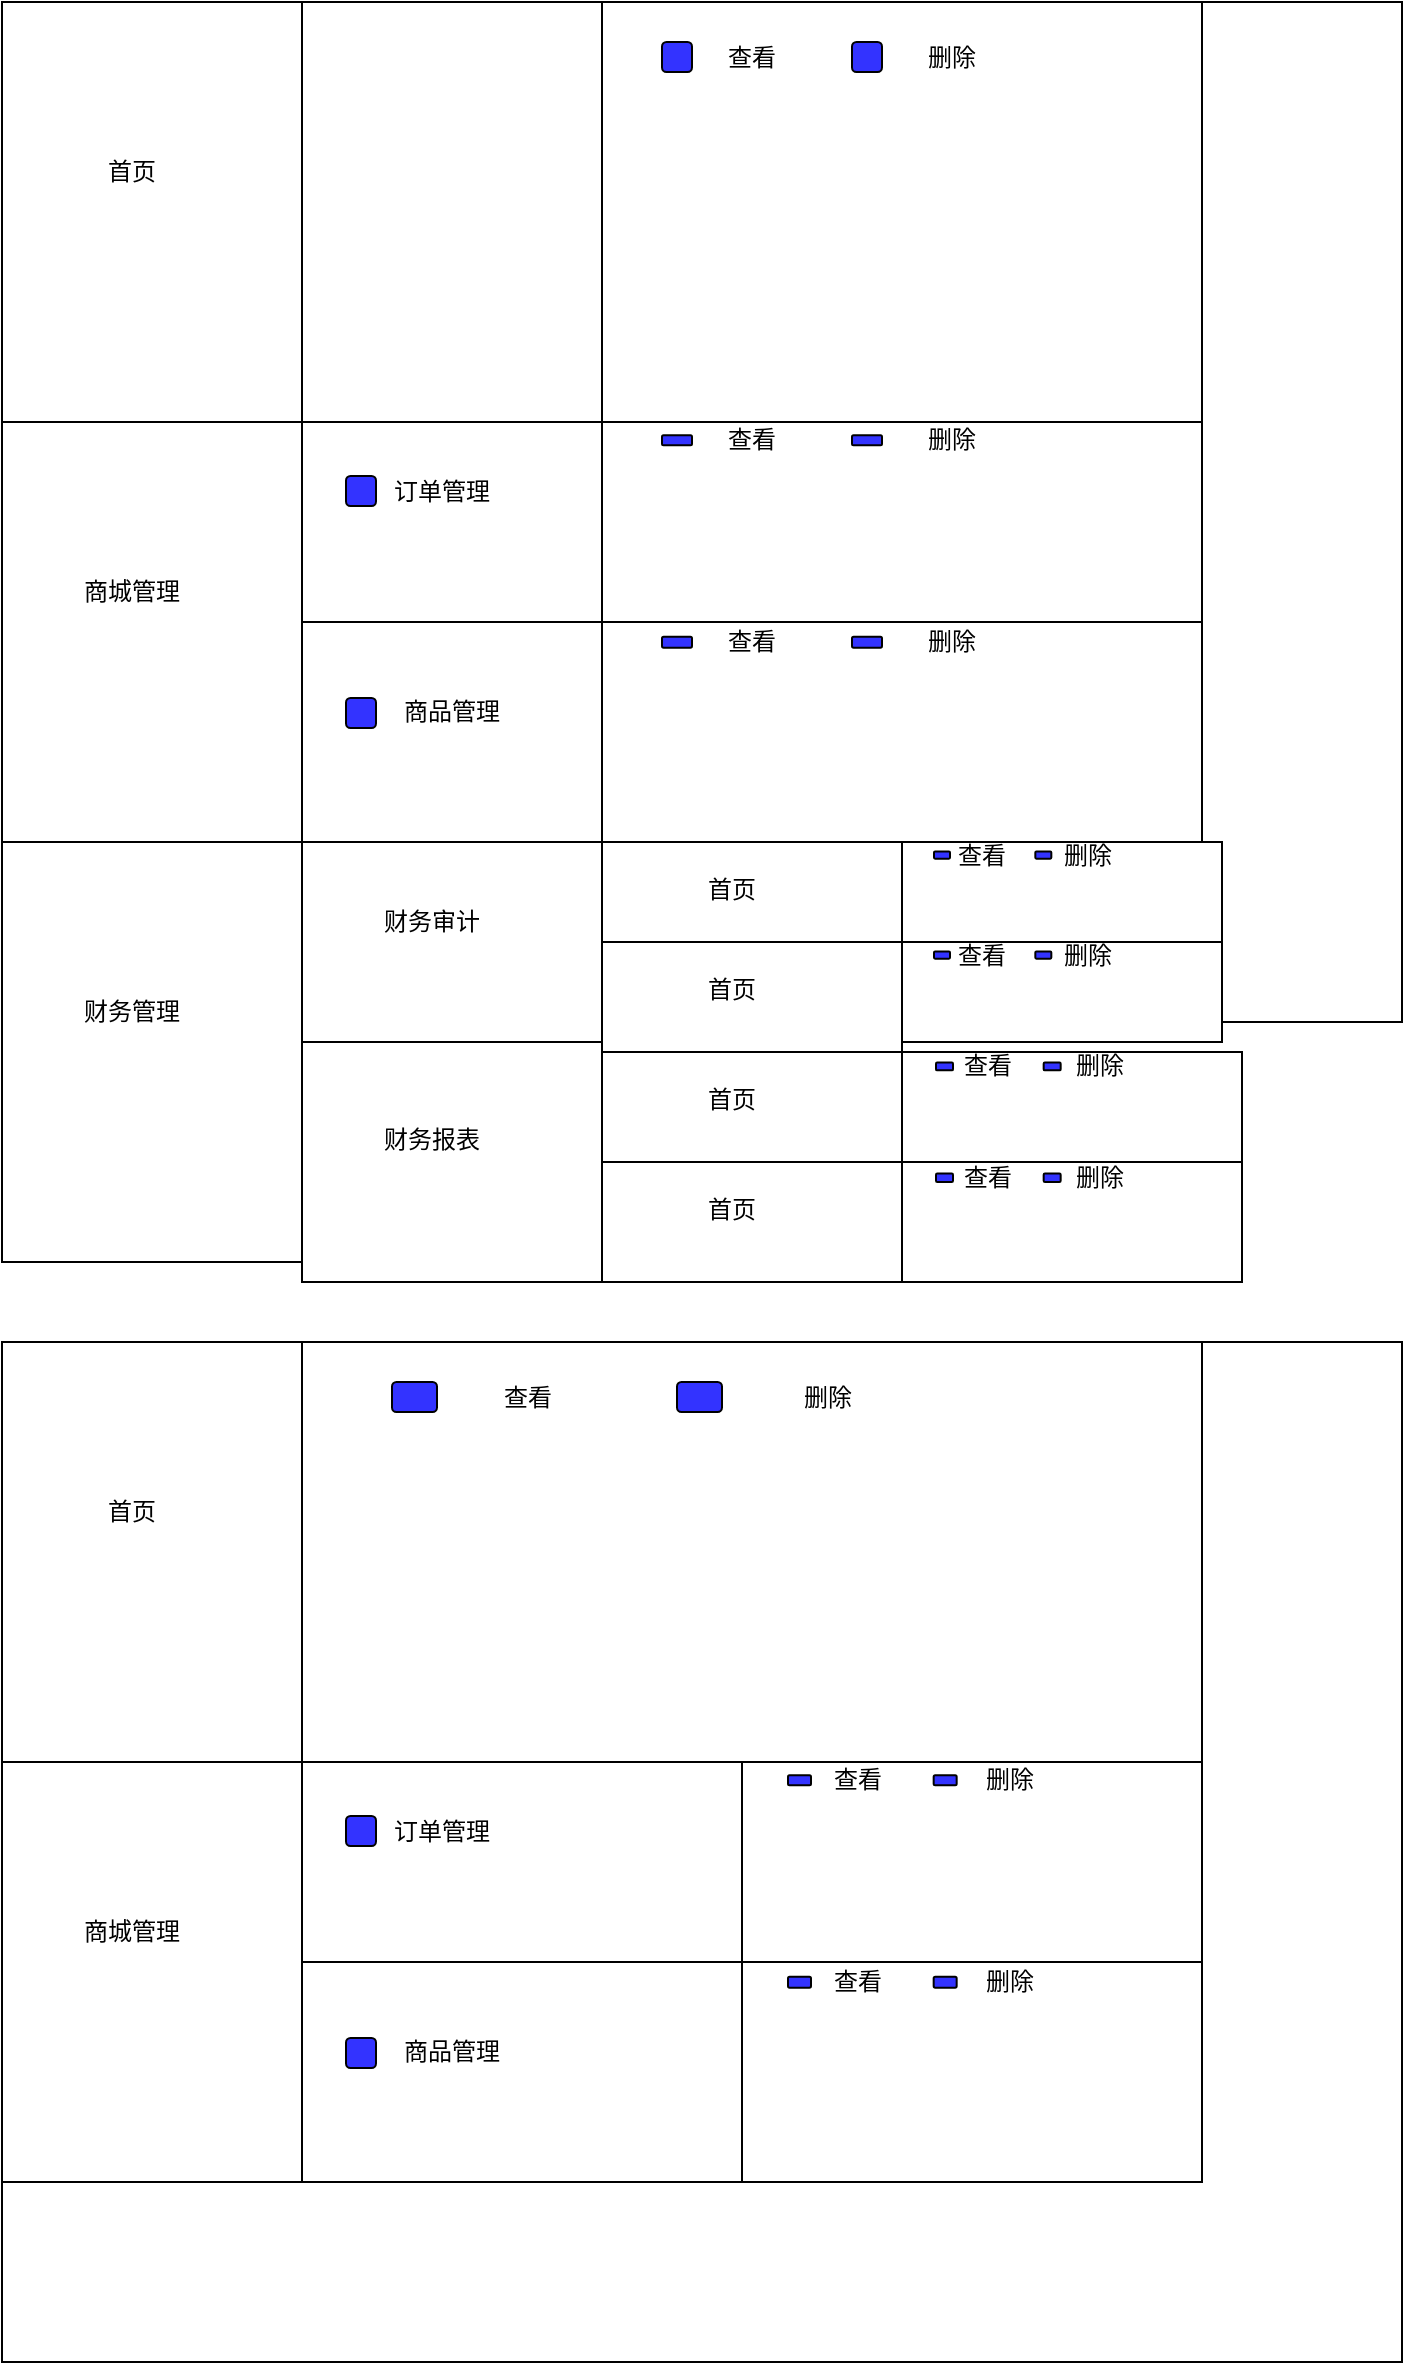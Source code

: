 <mxfile>
    <diagram id="FC6OlUbM-UkpVk9BHUgn" name="第 1 页">
        <mxGraphModel dx="1086" dy="787" grid="1" gridSize="10" guides="1" tooltips="1" connect="1" arrows="1" fold="1" page="1" pageScale="1" pageWidth="827" pageHeight="1169" math="0" shadow="0">
            <root>
                <mxCell id="0"/>
                <mxCell id="1" parent="0"/>
                <mxCell id="7" value="" style="rounded=0;whiteSpace=wrap;html=1;" parent="1" vertex="1">
                    <mxGeometry x="10" y="30" width="700" height="510" as="geometry"/>
                </mxCell>
                <mxCell id="74" value="" style="group" vertex="1" connectable="0" parent="1">
                    <mxGeometry x="310" y="30" width="300" height="210" as="geometry"/>
                </mxCell>
                <mxCell id="75" value="" style="rounded=0;whiteSpace=wrap;html=1;" vertex="1" parent="74">
                    <mxGeometry width="300" height="210" as="geometry"/>
                </mxCell>
                <mxCell id="76" value="" style="group" vertex="1" connectable="0" parent="74">
                    <mxGeometry x="30" y="20" width="175" height="15" as="geometry"/>
                </mxCell>
                <mxCell id="77" value="删除" style="text;html=1;align=center;verticalAlign=middle;whiteSpace=wrap;rounded=0;movable=1;resizable=1;rotatable=1;deletable=1;editable=1;locked=0;connectable=1;" vertex="1" parent="76">
                    <mxGeometry x="115" width="60" height="15" as="geometry"/>
                </mxCell>
                <mxCell id="78" value="" style="rounded=1;whiteSpace=wrap;html=1;fillColor=#3333FF;movable=1;resizable=1;rotatable=1;deletable=1;editable=1;locked=0;connectable=1;" vertex="1" parent="76">
                    <mxGeometry x="95" width="15" height="15" as="geometry"/>
                </mxCell>
                <mxCell id="79" value="查看" style="text;html=1;align=center;verticalAlign=middle;whiteSpace=wrap;rounded=0;movable=1;resizable=1;rotatable=1;deletable=1;editable=1;locked=0;connectable=1;" vertex="1" parent="76">
                    <mxGeometry x="15" width="60" height="15" as="geometry"/>
                </mxCell>
                <mxCell id="80" value="" style="rounded=1;whiteSpace=wrap;html=1;fillColor=#3333FF;movable=1;resizable=1;rotatable=1;deletable=1;editable=1;locked=0;connectable=1;" vertex="1" parent="76">
                    <mxGeometry width="15" height="15" as="geometry"/>
                </mxCell>
                <mxCell id="81" value="" style="group" vertex="1" connectable="0" parent="1">
                    <mxGeometry x="310" y="240" width="300" height="100" as="geometry"/>
                </mxCell>
                <mxCell id="82" value="" style="rounded=0;whiteSpace=wrap;html=1;" vertex="1" parent="81">
                    <mxGeometry width="300" height="100" as="geometry"/>
                </mxCell>
                <mxCell id="83" value="" style="group" vertex="1" connectable="0" parent="81">
                    <mxGeometry x="30" y="6.667" width="175" height="5" as="geometry"/>
                </mxCell>
                <mxCell id="84" value="删除" style="text;html=1;align=center;verticalAlign=middle;whiteSpace=wrap;rounded=0;movable=1;resizable=1;rotatable=1;deletable=1;editable=1;locked=0;connectable=1;" vertex="1" parent="83">
                    <mxGeometry x="115" width="60" height="5" as="geometry"/>
                </mxCell>
                <mxCell id="85" value="" style="rounded=1;whiteSpace=wrap;html=1;fillColor=#3333FF;movable=1;resizable=1;rotatable=1;deletable=1;editable=1;locked=0;connectable=1;" vertex="1" parent="83">
                    <mxGeometry x="95" width="15" height="5" as="geometry"/>
                </mxCell>
                <mxCell id="86" value="查看" style="text;html=1;align=center;verticalAlign=middle;whiteSpace=wrap;rounded=0;movable=1;resizable=1;rotatable=1;deletable=1;editable=1;locked=0;connectable=1;" vertex="1" parent="83">
                    <mxGeometry x="15" width="60" height="5" as="geometry"/>
                </mxCell>
                <mxCell id="87" value="" style="rounded=1;whiteSpace=wrap;html=1;fillColor=#3333FF;movable=1;resizable=1;rotatable=1;deletable=1;editable=1;locked=0;connectable=1;" vertex="1" parent="83">
                    <mxGeometry width="15" height="5" as="geometry"/>
                </mxCell>
                <mxCell id="88" value="" style="group" vertex="1" connectable="0" parent="1">
                    <mxGeometry x="10" y="30" width="150" height="420" as="geometry"/>
                </mxCell>
                <mxCell id="46" value="" style="rounded=0;whiteSpace=wrap;html=1;" vertex="1" parent="88">
                    <mxGeometry width="150" height="210" as="geometry"/>
                </mxCell>
                <mxCell id="50" value="首页" style="text;html=1;align=center;verticalAlign=middle;whiteSpace=wrap;rounded=0;" vertex="1" parent="88">
                    <mxGeometry x="35" y="70" width="60" height="30" as="geometry"/>
                </mxCell>
                <mxCell id="89" value="" style="group" vertex="1" connectable="0" parent="88">
                    <mxGeometry y="210" width="150" height="210" as="geometry"/>
                </mxCell>
                <mxCell id="90" value="" style="rounded=0;whiteSpace=wrap;html=1;" vertex="1" parent="89">
                    <mxGeometry width="150" height="210" as="geometry"/>
                </mxCell>
                <mxCell id="91" value="商城管理" style="text;html=1;align=center;verticalAlign=middle;whiteSpace=wrap;rounded=0;" vertex="1" parent="89">
                    <mxGeometry x="35" y="70" width="60" height="30" as="geometry"/>
                </mxCell>
                <mxCell id="95" value="" style="group" vertex="1" connectable="0" parent="1">
                    <mxGeometry x="160" y="30" width="150" height="210" as="geometry"/>
                </mxCell>
                <mxCell id="96" value="" style="rounded=0;whiteSpace=wrap;html=1;" vertex="1" parent="95">
                    <mxGeometry width="150" height="210" as="geometry"/>
                </mxCell>
                <mxCell id="93" value="" style="rounded=0;whiteSpace=wrap;html=1;" vertex="1" parent="1">
                    <mxGeometry x="160" y="240" width="150" height="100" as="geometry"/>
                </mxCell>
                <mxCell id="94" value="订单管理" style="text;html=1;align=center;verticalAlign=middle;whiteSpace=wrap;rounded=0;" vertex="1" parent="1">
                    <mxGeometry x="200" y="260" width="60" height="30" as="geometry"/>
                </mxCell>
                <mxCell id="99" value="" style="rounded=0;whiteSpace=wrap;html=1;" vertex="1" parent="1">
                    <mxGeometry x="160" y="340" width="150" height="110" as="geometry"/>
                </mxCell>
                <mxCell id="100" value="商品管理" style="text;html=1;align=center;verticalAlign=middle;whiteSpace=wrap;rounded=0;" vertex="1" parent="1">
                    <mxGeometry x="205" y="370" width="60" height="30" as="geometry"/>
                </mxCell>
                <mxCell id="101" value="" style="group" vertex="1" connectable="0" parent="1">
                    <mxGeometry x="310" y="340" width="300" height="110" as="geometry"/>
                </mxCell>
                <mxCell id="102" value="" style="rounded=0;whiteSpace=wrap;html=1;" vertex="1" parent="101">
                    <mxGeometry width="300" height="110.0" as="geometry"/>
                </mxCell>
                <mxCell id="103" value="" style="group" vertex="1" connectable="0" parent="101">
                    <mxGeometry x="30" y="7.333" width="175" height="5.5" as="geometry"/>
                </mxCell>
                <mxCell id="104" value="删除" style="text;html=1;align=center;verticalAlign=middle;whiteSpace=wrap;rounded=0;movable=1;resizable=1;rotatable=1;deletable=1;editable=1;locked=0;connectable=1;" vertex="1" parent="103">
                    <mxGeometry x="115" width="60" height="5.5" as="geometry"/>
                </mxCell>
                <mxCell id="105" value="" style="rounded=1;whiteSpace=wrap;html=1;fillColor=#3333FF;movable=1;resizable=1;rotatable=1;deletable=1;editable=1;locked=0;connectable=1;" vertex="1" parent="103">
                    <mxGeometry x="95" width="15" height="5.5" as="geometry"/>
                </mxCell>
                <mxCell id="106" value="查看" style="text;html=1;align=center;verticalAlign=middle;whiteSpace=wrap;rounded=0;movable=1;resizable=1;rotatable=1;deletable=1;editable=1;locked=0;connectable=1;" vertex="1" parent="103">
                    <mxGeometry x="15" width="60" height="5.5" as="geometry"/>
                </mxCell>
                <mxCell id="107" value="" style="rounded=1;whiteSpace=wrap;html=1;fillColor=#3333FF;movable=1;resizable=1;rotatable=1;deletable=1;editable=1;locked=0;connectable=1;" vertex="1" parent="103">
                    <mxGeometry width="15" height="5.5" as="geometry"/>
                </mxCell>
                <mxCell id="113" value="" style="rounded=1;whiteSpace=wrap;html=1;fillColor=#3333FF;movable=1;resizable=1;rotatable=1;deletable=1;editable=1;locked=0;connectable=1;" vertex="1" parent="1">
                    <mxGeometry x="182" y="267" width="15" height="15" as="geometry"/>
                </mxCell>
                <mxCell id="114" value="" style="rounded=1;whiteSpace=wrap;html=1;fillColor=#3333FF;movable=1;resizable=1;rotatable=1;deletable=1;editable=1;locked=0;connectable=1;" vertex="1" parent="1">
                    <mxGeometry x="182" y="378" width="15" height="15" as="geometry"/>
                </mxCell>
                <mxCell id="115" value="" style="rounded=0;whiteSpace=wrap;html=1;" vertex="1" parent="1">
                    <mxGeometry x="10" y="700" width="700" height="510" as="geometry"/>
                </mxCell>
                <mxCell id="116" value="" style="group" vertex="1" connectable="0" parent="1">
                    <mxGeometry x="160" y="700" width="450" height="210" as="geometry"/>
                </mxCell>
                <mxCell id="117" value="" style="rounded=0;whiteSpace=wrap;html=1;" vertex="1" parent="116">
                    <mxGeometry width="450" height="210" as="geometry"/>
                </mxCell>
                <mxCell id="118" value="" style="group" vertex="1" connectable="0" parent="116">
                    <mxGeometry x="45" y="20" width="262.5" height="15" as="geometry"/>
                </mxCell>
                <mxCell id="119" value="删除" style="text;html=1;align=center;verticalAlign=middle;whiteSpace=wrap;rounded=0;movable=1;resizable=1;rotatable=1;deletable=1;editable=1;locked=0;connectable=1;" vertex="1" parent="118">
                    <mxGeometry x="172.5" width="90" height="15" as="geometry"/>
                </mxCell>
                <mxCell id="120" value="" style="rounded=1;whiteSpace=wrap;html=1;fillColor=#3333FF;movable=1;resizable=1;rotatable=1;deletable=1;editable=1;locked=0;connectable=1;" vertex="1" parent="118">
                    <mxGeometry x="142.5" width="22.5" height="15" as="geometry"/>
                </mxCell>
                <mxCell id="121" value="查看" style="text;html=1;align=center;verticalAlign=middle;whiteSpace=wrap;rounded=0;movable=1;resizable=1;rotatable=1;deletable=1;editable=1;locked=0;connectable=1;" vertex="1" parent="118">
                    <mxGeometry x="22.5" width="90" height="15" as="geometry"/>
                </mxCell>
                <mxCell id="122" value="" style="rounded=1;whiteSpace=wrap;html=1;fillColor=#3333FF;movable=1;resizable=1;rotatable=1;deletable=1;editable=1;locked=0;connectable=1;" vertex="1" parent="118">
                    <mxGeometry width="22.5" height="15" as="geometry"/>
                </mxCell>
                <mxCell id="123" value="" style="group" vertex="1" connectable="0" parent="1">
                    <mxGeometry x="380" y="910" width="230" height="100" as="geometry"/>
                </mxCell>
                <mxCell id="124" value="" style="rounded=0;whiteSpace=wrap;html=1;" vertex="1" parent="123">
                    <mxGeometry width="230.0" height="100" as="geometry"/>
                </mxCell>
                <mxCell id="125" value="" style="group" vertex="1" connectable="0" parent="123">
                    <mxGeometry x="23" y="6.667" width="134.167" height="5" as="geometry"/>
                </mxCell>
                <mxCell id="126" value="删除" style="text;html=1;align=center;verticalAlign=middle;whiteSpace=wrap;rounded=0;movable=1;resizable=1;rotatable=1;deletable=1;editable=1;locked=0;connectable=1;" vertex="1" parent="125">
                    <mxGeometry x="88.167" width="46.0" height="5" as="geometry"/>
                </mxCell>
                <mxCell id="127" value="" style="rounded=1;whiteSpace=wrap;html=1;fillColor=#3333FF;movable=1;resizable=1;rotatable=1;deletable=1;editable=1;locked=0;connectable=1;" vertex="1" parent="125">
                    <mxGeometry x="72.833" width="11.5" height="5" as="geometry"/>
                </mxCell>
                <mxCell id="128" value="查看" style="text;html=1;align=center;verticalAlign=middle;whiteSpace=wrap;rounded=0;movable=1;resizable=1;rotatable=1;deletable=1;editable=1;locked=0;connectable=1;" vertex="1" parent="125">
                    <mxGeometry x="11.5" width="46.0" height="5" as="geometry"/>
                </mxCell>
                <mxCell id="129" value="" style="rounded=1;whiteSpace=wrap;html=1;fillColor=#3333FF;movable=1;resizable=1;rotatable=1;deletable=1;editable=1;locked=0;connectable=1;" vertex="1" parent="125">
                    <mxGeometry width="11.5" height="5" as="geometry"/>
                </mxCell>
                <mxCell id="130" value="" style="group" vertex="1" connectable="0" parent="1">
                    <mxGeometry x="10" y="700" width="150" height="420" as="geometry"/>
                </mxCell>
                <mxCell id="131" value="" style="rounded=0;whiteSpace=wrap;html=1;" vertex="1" parent="130">
                    <mxGeometry width="150" height="210" as="geometry"/>
                </mxCell>
                <mxCell id="132" value="首页" style="text;html=1;align=center;verticalAlign=middle;whiteSpace=wrap;rounded=0;" vertex="1" parent="130">
                    <mxGeometry x="35" y="70" width="60" height="30" as="geometry"/>
                </mxCell>
                <mxCell id="133" value="" style="group" vertex="1" connectable="0" parent="130">
                    <mxGeometry y="210" width="150" height="210" as="geometry"/>
                </mxCell>
                <mxCell id="134" value="" style="rounded=0;whiteSpace=wrap;html=1;" vertex="1" parent="133">
                    <mxGeometry width="150" height="210" as="geometry"/>
                </mxCell>
                <mxCell id="135" value="商城管理" style="text;html=1;align=center;verticalAlign=middle;whiteSpace=wrap;rounded=0;" vertex="1" parent="133">
                    <mxGeometry x="35" y="70" width="60" height="30" as="geometry"/>
                </mxCell>
                <mxCell id="138" value="" style="rounded=0;whiteSpace=wrap;html=1;" vertex="1" parent="1">
                    <mxGeometry x="160" y="910" width="220" height="100" as="geometry"/>
                </mxCell>
                <mxCell id="139" value="订单管理" style="text;html=1;align=center;verticalAlign=middle;whiteSpace=wrap;rounded=0;" vertex="1" parent="1">
                    <mxGeometry x="200" y="930" width="60" height="30" as="geometry"/>
                </mxCell>
                <mxCell id="140" value="" style="rounded=0;whiteSpace=wrap;html=1;" vertex="1" parent="1">
                    <mxGeometry x="160" y="1010" width="220" height="110" as="geometry"/>
                </mxCell>
                <mxCell id="141" value="商品管理" style="text;html=1;align=center;verticalAlign=middle;whiteSpace=wrap;rounded=0;" vertex="1" parent="1">
                    <mxGeometry x="205" y="1040" width="60" height="30" as="geometry"/>
                </mxCell>
                <mxCell id="142" value="" style="group" vertex="1" connectable="0" parent="1">
                    <mxGeometry x="380" y="1010" width="230" height="110" as="geometry"/>
                </mxCell>
                <mxCell id="143" value="" style="rounded=0;whiteSpace=wrap;html=1;" vertex="1" parent="142">
                    <mxGeometry width="230.0" height="110.0" as="geometry"/>
                </mxCell>
                <mxCell id="144" value="" style="group" vertex="1" connectable="0" parent="142">
                    <mxGeometry x="23" y="7.333" width="134.167" height="5.5" as="geometry"/>
                </mxCell>
                <mxCell id="145" value="删除" style="text;html=1;align=center;verticalAlign=middle;whiteSpace=wrap;rounded=0;movable=1;resizable=1;rotatable=1;deletable=1;editable=1;locked=0;connectable=1;" vertex="1" parent="144">
                    <mxGeometry x="88.167" width="46.0" height="5.5" as="geometry"/>
                </mxCell>
                <mxCell id="146" value="" style="rounded=1;whiteSpace=wrap;html=1;fillColor=#3333FF;movable=1;resizable=1;rotatable=1;deletable=1;editable=1;locked=0;connectable=1;" vertex="1" parent="144">
                    <mxGeometry x="72.833" width="11.5" height="5.5" as="geometry"/>
                </mxCell>
                <mxCell id="147" value="查看" style="text;html=1;align=center;verticalAlign=middle;whiteSpace=wrap;rounded=0;movable=1;resizable=1;rotatable=1;deletable=1;editable=1;locked=0;connectable=1;" vertex="1" parent="144">
                    <mxGeometry x="11.5" width="46.0" height="5.5" as="geometry"/>
                </mxCell>
                <mxCell id="148" value="" style="rounded=1;whiteSpace=wrap;html=1;fillColor=#3333FF;movable=1;resizable=1;rotatable=1;deletable=1;editable=1;locked=0;connectable=1;" vertex="1" parent="144">
                    <mxGeometry width="11.5" height="5.5" as="geometry"/>
                </mxCell>
                <mxCell id="149" value="" style="rounded=1;whiteSpace=wrap;html=1;fillColor=#3333FF;movable=1;resizable=1;rotatable=1;deletable=1;editable=1;locked=0;connectable=1;" vertex="1" parent="1">
                    <mxGeometry x="182" y="937" width="15" height="15" as="geometry"/>
                </mxCell>
                <mxCell id="150" value="" style="rounded=1;whiteSpace=wrap;html=1;fillColor=#3333FF;movable=1;resizable=1;rotatable=1;deletable=1;editable=1;locked=0;connectable=1;" vertex="1" parent="1">
                    <mxGeometry x="182" y="1048" width="15" height="15" as="geometry"/>
                </mxCell>
                <mxCell id="164" value="" style="group" vertex="1" connectable="0" parent="1">
                    <mxGeometry x="10" y="450" width="150" height="210" as="geometry"/>
                </mxCell>
                <mxCell id="165" value="" style="rounded=0;whiteSpace=wrap;html=1;" vertex="1" parent="164">
                    <mxGeometry width="150" height="210" as="geometry"/>
                </mxCell>
                <mxCell id="166" value="财务管理" style="text;html=1;align=center;verticalAlign=middle;whiteSpace=wrap;rounded=0;" vertex="1" parent="164">
                    <mxGeometry x="35" y="70" width="60" height="30" as="geometry"/>
                </mxCell>
                <mxCell id="167" value="" style="group" vertex="1" connectable="0" parent="1">
                    <mxGeometry x="160" y="450" width="150" height="100" as="geometry"/>
                </mxCell>
                <mxCell id="168" value="" style="rounded=0;whiteSpace=wrap;html=1;" vertex="1" parent="167">
                    <mxGeometry width="150" height="100" as="geometry"/>
                </mxCell>
                <mxCell id="169" value="财务审计" style="text;html=1;align=center;verticalAlign=middle;whiteSpace=wrap;rounded=0;" vertex="1" parent="167">
                    <mxGeometry x="35" y="33.333" width="60" height="14.286" as="geometry"/>
                </mxCell>
                <mxCell id="170" value="" style="group" vertex="1" connectable="0" parent="1">
                    <mxGeometry x="160" y="550" width="150" height="120" as="geometry"/>
                </mxCell>
                <mxCell id="171" value="" style="rounded=0;whiteSpace=wrap;html=1;" vertex="1" parent="170">
                    <mxGeometry width="150" height="120" as="geometry"/>
                </mxCell>
                <mxCell id="172" value="财务报表" style="text;html=1;align=center;verticalAlign=middle;whiteSpace=wrap;rounded=0;" vertex="1" parent="170">
                    <mxGeometry x="35" y="40.0" width="60" height="17.143" as="geometry"/>
                </mxCell>
                <mxCell id="174" value="" style="group" vertex="1" connectable="0" parent="1">
                    <mxGeometry x="310" y="450" width="150" height="60" as="geometry"/>
                </mxCell>
                <mxCell id="175" value="" style="rounded=0;whiteSpace=wrap;html=1;" vertex="1" parent="174">
                    <mxGeometry width="150" height="60" as="geometry"/>
                </mxCell>
                <mxCell id="176" value="首页" style="text;html=1;align=center;verticalAlign=middle;whiteSpace=wrap;rounded=0;" vertex="1" parent="174">
                    <mxGeometry x="35" y="20" width="60" height="8.571" as="geometry"/>
                </mxCell>
                <mxCell id="178" value="" style="group" vertex="1" connectable="0" parent="1">
                    <mxGeometry x="310" y="500" width="150" height="60" as="geometry"/>
                </mxCell>
                <mxCell id="179" value="" style="rounded=0;whiteSpace=wrap;html=1;" vertex="1" parent="178">
                    <mxGeometry width="150" height="60" as="geometry"/>
                </mxCell>
                <mxCell id="180" value="首页" style="text;html=1;align=center;verticalAlign=middle;whiteSpace=wrap;rounded=0;" vertex="1" parent="178">
                    <mxGeometry x="35" y="20" width="60" height="8.571" as="geometry"/>
                </mxCell>
                <mxCell id="182" value="" style="group" vertex="1" connectable="0" parent="1">
                    <mxGeometry x="310" y="555" width="150" height="60" as="geometry"/>
                </mxCell>
                <mxCell id="183" value="" style="rounded=0;whiteSpace=wrap;html=1;" vertex="1" parent="182">
                    <mxGeometry width="150" height="60" as="geometry"/>
                </mxCell>
                <mxCell id="184" value="首页" style="text;html=1;align=center;verticalAlign=middle;whiteSpace=wrap;rounded=0;" vertex="1" parent="182">
                    <mxGeometry x="35" y="20" width="60" height="8.571" as="geometry"/>
                </mxCell>
                <mxCell id="185" value="" style="group" vertex="1" connectable="0" parent="1">
                    <mxGeometry x="310" y="610" width="150" height="60" as="geometry"/>
                </mxCell>
                <mxCell id="186" value="" style="rounded=0;whiteSpace=wrap;html=1;" vertex="1" parent="185">
                    <mxGeometry width="150" height="60" as="geometry"/>
                </mxCell>
                <mxCell id="187" value="首页" style="text;html=1;align=center;verticalAlign=middle;whiteSpace=wrap;rounded=0;" vertex="1" parent="185">
                    <mxGeometry x="35" y="20" width="60" height="8.571" as="geometry"/>
                </mxCell>
                <mxCell id="189" value="" style="group" vertex="1" connectable="0" parent="1">
                    <mxGeometry x="460" y="450" width="160" height="50" as="geometry"/>
                </mxCell>
                <mxCell id="190" value="" style="rounded=0;whiteSpace=wrap;html=1;" vertex="1" parent="189">
                    <mxGeometry width="160" height="50" as="geometry"/>
                </mxCell>
                <mxCell id="191" value="" style="group" vertex="1" connectable="0" parent="189">
                    <mxGeometry x="16" y="4.762" width="93.333" height="3.571" as="geometry"/>
                </mxCell>
                <mxCell id="192" value="删除" style="text;html=1;align=center;verticalAlign=middle;whiteSpace=wrap;rounded=0;movable=1;resizable=1;rotatable=1;deletable=1;editable=1;locked=0;connectable=1;" vertex="1" parent="191">
                    <mxGeometry x="61.333" width="32" height="3.571" as="geometry"/>
                </mxCell>
                <mxCell id="193" value="" style="rounded=1;whiteSpace=wrap;html=1;fillColor=#3333FF;movable=1;resizable=1;rotatable=1;deletable=1;editable=1;locked=0;connectable=1;" vertex="1" parent="191">
                    <mxGeometry x="50.667" width="8" height="3.571" as="geometry"/>
                </mxCell>
                <mxCell id="194" value="查看" style="text;html=1;align=center;verticalAlign=middle;whiteSpace=wrap;rounded=0;movable=1;resizable=1;rotatable=1;deletable=1;editable=1;locked=0;connectable=1;" vertex="1" parent="191">
                    <mxGeometry x="8" width="32" height="3.571" as="geometry"/>
                </mxCell>
                <mxCell id="195" value="" style="rounded=1;whiteSpace=wrap;html=1;fillColor=#3333FF;movable=1;resizable=1;rotatable=1;deletable=1;editable=1;locked=0;connectable=1;" vertex="1" parent="191">
                    <mxGeometry width="8" height="3.571" as="geometry"/>
                </mxCell>
                <mxCell id="200" value="" style="group" vertex="1" connectable="0" parent="1">
                    <mxGeometry x="460" y="500" width="160" height="50" as="geometry"/>
                </mxCell>
                <mxCell id="201" value="" style="rounded=0;whiteSpace=wrap;html=1;" vertex="1" parent="200">
                    <mxGeometry width="160" height="50" as="geometry"/>
                </mxCell>
                <mxCell id="202" value="" style="group" vertex="1" connectable="0" parent="200">
                    <mxGeometry x="16" y="4.762" width="93.333" height="3.571" as="geometry"/>
                </mxCell>
                <mxCell id="203" value="删除" style="text;html=1;align=center;verticalAlign=middle;whiteSpace=wrap;rounded=0;movable=1;resizable=1;rotatable=1;deletable=1;editable=1;locked=0;connectable=1;" vertex="1" parent="202">
                    <mxGeometry x="61.333" width="32" height="3.571" as="geometry"/>
                </mxCell>
                <mxCell id="204" value="" style="rounded=1;whiteSpace=wrap;html=1;fillColor=#3333FF;movable=1;resizable=1;rotatable=1;deletable=1;editable=1;locked=0;connectable=1;" vertex="1" parent="202">
                    <mxGeometry x="50.667" width="8" height="3.571" as="geometry"/>
                </mxCell>
                <mxCell id="205" value="查看" style="text;html=1;align=center;verticalAlign=middle;whiteSpace=wrap;rounded=0;movable=1;resizable=1;rotatable=1;deletable=1;editable=1;locked=0;connectable=1;" vertex="1" parent="202">
                    <mxGeometry x="8" width="32" height="3.571" as="geometry"/>
                </mxCell>
                <mxCell id="206" value="" style="rounded=1;whiteSpace=wrap;html=1;fillColor=#3333FF;movable=1;resizable=1;rotatable=1;deletable=1;editable=1;locked=0;connectable=1;" vertex="1" parent="202">
                    <mxGeometry width="8" height="3.571" as="geometry"/>
                </mxCell>
                <mxCell id="207" value="" style="group" vertex="1" connectable="0" parent="1">
                    <mxGeometry x="460" y="555" width="170" height="55" as="geometry"/>
                </mxCell>
                <mxCell id="208" value="" style="rounded=0;whiteSpace=wrap;html=1;" vertex="1" parent="207">
                    <mxGeometry width="170" height="55" as="geometry"/>
                </mxCell>
                <mxCell id="209" value="" style="group" vertex="1" connectable="0" parent="207">
                    <mxGeometry x="17" y="5.238" width="99.167" height="3.929" as="geometry"/>
                </mxCell>
                <mxCell id="210" value="删除" style="text;html=1;align=center;verticalAlign=middle;whiteSpace=wrap;rounded=0;movable=1;resizable=1;rotatable=1;deletable=1;editable=1;locked=0;connectable=1;" vertex="1" parent="209">
                    <mxGeometry x="65.167" width="34" height="3.929" as="geometry"/>
                </mxCell>
                <mxCell id="211" value="" style="rounded=1;whiteSpace=wrap;html=1;fillColor=#3333FF;movable=1;resizable=1;rotatable=1;deletable=1;editable=1;locked=0;connectable=1;" vertex="1" parent="209">
                    <mxGeometry x="53.833" width="8.5" height="3.929" as="geometry"/>
                </mxCell>
                <mxCell id="212" value="查看" style="text;html=1;align=center;verticalAlign=middle;whiteSpace=wrap;rounded=0;movable=1;resizable=1;rotatable=1;deletable=1;editable=1;locked=0;connectable=1;" vertex="1" parent="209">
                    <mxGeometry x="8.5" width="34" height="3.929" as="geometry"/>
                </mxCell>
                <mxCell id="213" value="" style="rounded=1;whiteSpace=wrap;html=1;fillColor=#3333FF;movable=1;resizable=1;rotatable=1;deletable=1;editable=1;locked=0;connectable=1;" vertex="1" parent="209">
                    <mxGeometry width="8.5" height="3.929" as="geometry"/>
                </mxCell>
                <mxCell id="214" value="" style="group" vertex="1" connectable="0" parent="1">
                    <mxGeometry x="460" y="610" width="170" height="60" as="geometry"/>
                </mxCell>
                <mxCell id="215" value="" style="rounded=0;whiteSpace=wrap;html=1;" vertex="1" parent="214">
                    <mxGeometry width="170" height="60" as="geometry"/>
                </mxCell>
                <mxCell id="216" value="" style="group" vertex="1" connectable="0" parent="214">
                    <mxGeometry x="17" y="5.714" width="99.167" height="4.286" as="geometry"/>
                </mxCell>
                <mxCell id="217" value="删除" style="text;html=1;align=center;verticalAlign=middle;whiteSpace=wrap;rounded=0;movable=1;resizable=1;rotatable=1;deletable=1;editable=1;locked=0;connectable=1;" vertex="1" parent="216">
                    <mxGeometry x="65.167" width="34" height="4.286" as="geometry"/>
                </mxCell>
                <mxCell id="218" value="" style="rounded=1;whiteSpace=wrap;html=1;fillColor=#3333FF;movable=1;resizable=1;rotatable=1;deletable=1;editable=1;locked=0;connectable=1;" vertex="1" parent="216">
                    <mxGeometry x="53.833" width="8.5" height="4.286" as="geometry"/>
                </mxCell>
                <mxCell id="219" value="查看" style="text;html=1;align=center;verticalAlign=middle;whiteSpace=wrap;rounded=0;movable=1;resizable=1;rotatable=1;deletable=1;editable=1;locked=0;connectable=1;" vertex="1" parent="216">
                    <mxGeometry x="8.5" width="34" height="4.286" as="geometry"/>
                </mxCell>
                <mxCell id="220" value="" style="rounded=1;whiteSpace=wrap;html=1;fillColor=#3333FF;movable=1;resizable=1;rotatable=1;deletable=1;editable=1;locked=0;connectable=1;" vertex="1" parent="216">
                    <mxGeometry width="8.5" height="4.286" as="geometry"/>
                </mxCell>
            </root>
        </mxGraphModel>
    </diagram>
</mxfile>